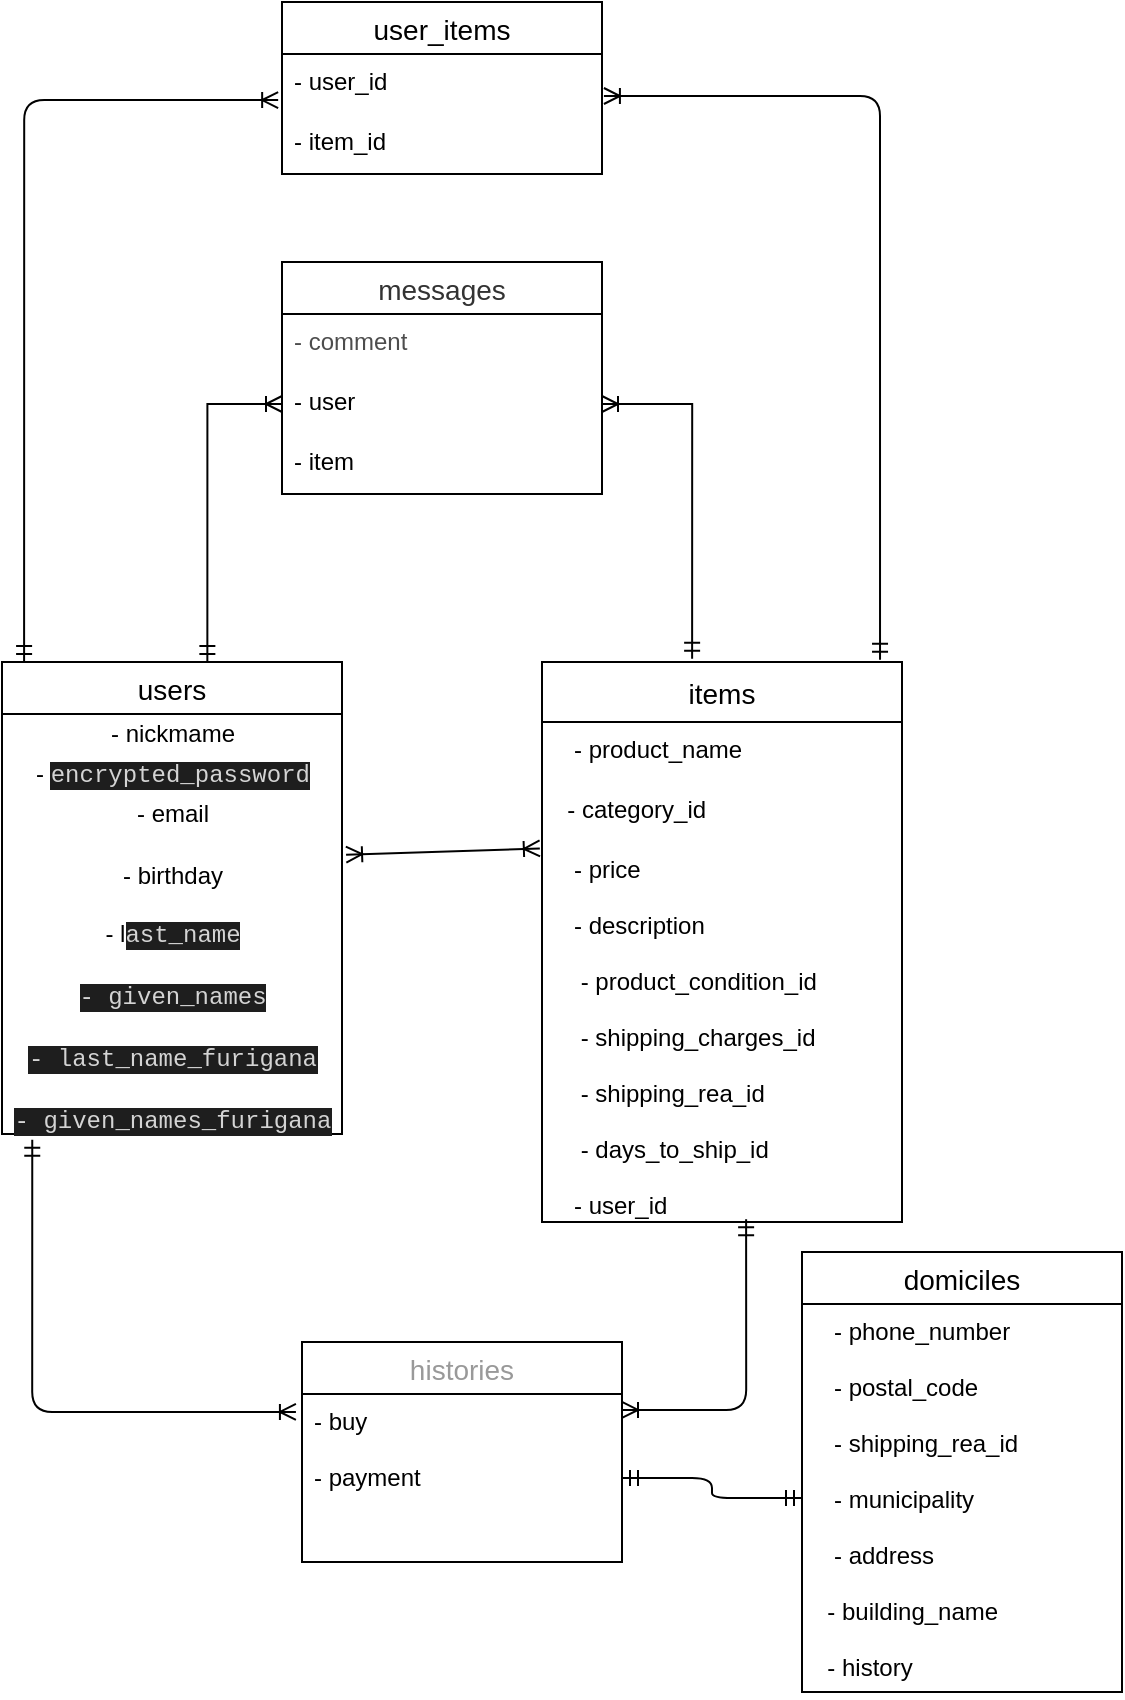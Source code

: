 <mxfile version="14.2.4" type="embed">
    <diagram id="iNz2Ei_-lWCGaTxSvaLR" name="ページ1">
        <mxGraphModel dx="482" dy="1689" grid="1" gridSize="10" guides="1" tooltips="1" connect="0" arrows="1" fold="1" page="1" pageScale="1" pageWidth="827" pageHeight="1169" math="0" shadow="0">
            <root>
                <mxCell id="0"/>
                <mxCell id="1" parent="0"/>
                <mxCell id="2" value="users" style="swimlane;fontStyle=0;childLayout=stackLayout;horizontal=1;startSize=26;horizontalStack=0;resizeParent=1;resizeParentMax=0;resizeLast=0;collapsible=1;marginBottom=0;align=center;fontSize=14;" parent="1" vertex="1">
                    <mxGeometry x="40" y="200" width="170" height="236" as="geometry">
                        <mxRectangle x="40" y="200" width="70" height="26" as="alternateBounds"/>
                    </mxGeometry>
                </mxCell>
                <mxCell id="18" value="- nickmame" style="text;html=1;align=center;verticalAlign=middle;resizable=0;points=[];autosize=1;" parent="2" vertex="1">
                    <mxGeometry y="26" width="170" height="20" as="geometry"/>
                </mxCell>
                <mxCell id="24" value="-&amp;nbsp;&lt;span style=&quot;background-color: rgb(30 , 30 , 30) ; color: rgb(212 , 212 , 212) ; font-family: &amp;#34;menlo&amp;#34; , &amp;#34;monaco&amp;#34; , &amp;#34;courier new&amp;#34; , monospace&quot;&gt;encrypted_password&lt;/span&gt;" style="text;html=1;align=center;verticalAlign=middle;resizable=0;points=[];autosize=1;rotation=0;" parent="2" vertex="1">
                    <mxGeometry y="46" width="170" height="20" as="geometry"/>
                </mxCell>
                <mxCell id="21" value="- email" style="text;html=1;align=center;verticalAlign=middle;resizable=0;points=[];autosize=1;" parent="2" vertex="1">
                    <mxGeometry y="66" width="170" height="20" as="geometry"/>
                </mxCell>
                <mxCell id="40" value="&lt;br&gt;- birthday&lt;br&gt;&lt;br&gt;- l&lt;span style=&quot;background-color: rgb(30 , 30 , 30) ; color: rgb(212 , 212 , 212) ; font-family: &amp;#34;menlo&amp;#34; , &amp;#34;monaco&amp;#34; , &amp;#34;courier new&amp;#34; , monospace&quot;&gt;ast_name&lt;br&gt;&lt;br&gt;-&amp;nbsp;&lt;/span&gt;&lt;span style=&quot;background-color: rgb(30 , 30 , 30) ; color: rgb(212 , 212 , 212) ; font-family: &amp;#34;menlo&amp;#34; , &amp;#34;monaco&amp;#34; , &amp;#34;courier new&amp;#34; , monospace&quot;&gt;given_names&lt;br&gt;&lt;br&gt;-&amp;nbsp;&lt;/span&gt;&lt;span style=&quot;background-color: rgb(30 , 30 , 30) ; color: rgb(212 , 212 , 212) ; font-family: &amp;#34;menlo&amp;#34; , &amp;#34;monaco&amp;#34; , &amp;#34;courier new&amp;#34; , monospace&quot;&gt;last_name_furigana&lt;br&gt;&lt;br&gt;-&amp;nbsp;&lt;/span&gt;&lt;span style=&quot;background-color: rgb(30 , 30 , 30) ; color: rgb(212 , 212 , 212) ; font-family: &amp;#34;menlo&amp;#34; , &amp;#34;monaco&amp;#34; , &amp;#34;courier new&amp;#34; , monospace&quot;&gt;given_names_furigana&lt;/span&gt;" style="text;html=1;align=center;verticalAlign=middle;resizable=0;points=[];autosize=1;" parent="2" vertex="1">
                    <mxGeometry y="86" width="170" height="150" as="geometry"/>
                </mxCell>
                <mxCell id="6" value="items" style="swimlane;fontStyle=0;childLayout=stackLayout;horizontal=1;startSize=30;horizontalStack=0;resizeParent=1;resizeParentMax=0;resizeLast=0;collapsible=1;marginBottom=0;align=center;fontSize=14;" parent="1" vertex="1">
                    <mxGeometry x="310" y="200" width="180" height="280" as="geometry"/>
                </mxCell>
                <mxCell id="7" value="   - product_name" style="text;strokeColor=none;fillColor=none;spacingLeft=4;spacingRight=4;overflow=hidden;rotatable=0;points=[[0,0.5],[1,0.5]];portConstraint=eastwest;fontSize=12;" parent="6" vertex="1">
                    <mxGeometry y="30" width="180" height="30" as="geometry"/>
                </mxCell>
                <mxCell id="8" value="  - category_id" style="text;strokeColor=none;fillColor=none;spacingLeft=4;spacingRight=4;overflow=hidden;rotatable=0;points=[[0,0.5],[1,0.5]];portConstraint=eastwest;fontSize=12;" parent="6" vertex="1">
                    <mxGeometry y="60" width="180" height="30" as="geometry"/>
                </mxCell>
                <mxCell id="9" value="   - price&#10;&#10;   - description&#10;&#10;    - product_condition_id&#10;&#10;    - shipping_charges_id&#10;&#10;    - shipping_rea_id&#10;&#10;    - days_to_ship_id&#10;&#10;   - user_id&#10;" style="text;strokeColor=none;fillColor=none;spacingLeft=4;spacingRight=4;overflow=hidden;rotatable=0;points=[[0,0.5],[1,0.5]];portConstraint=eastwest;fontSize=12;" parent="6" vertex="1">
                    <mxGeometry y="90" width="180" height="190" as="geometry"/>
                </mxCell>
                <mxCell id="10" value="histories" style="swimlane;fontStyle=0;childLayout=stackLayout;horizontal=1;startSize=26;horizontalStack=0;resizeParent=1;resizeParentMax=0;resizeLast=0;collapsible=1;marginBottom=0;align=center;fontSize=14;fontColor=#999999;" parent="1" vertex="1">
                    <mxGeometry x="190" y="540" width="160" height="110" as="geometry"/>
                </mxCell>
                <mxCell id="11" value="- buy&#10;&#10;- payment&#10;" style="text;strokeColor=none;fillColor=none;spacingLeft=4;spacingRight=4;overflow=hidden;rotatable=0;points=[[0,0.5],[1,0.5]];portConstraint=eastwest;fontSize=12;" parent="10" vertex="1">
                    <mxGeometry y="26" width="160" height="84" as="geometry"/>
                </mxCell>
                <mxCell id="14" value="domiciles" style="swimlane;fontStyle=0;childLayout=stackLayout;horizontal=1;startSize=26;horizontalStack=0;resizeParent=1;resizeParentMax=0;resizeLast=0;collapsible=1;marginBottom=0;align=center;fontSize=14;" parent="1" vertex="1">
                    <mxGeometry x="440" y="495" width="160" height="220" as="geometry"/>
                </mxCell>
                <mxCell id="15" value="   - phone_number&#10;&#10;   - postal_code&#10;&#10;   - shipping_rea_id&#10;&#10;   - municipality&#10;&#10;   - address &#10;&#10;  - building_name&#10;&#10;  - history" style="text;strokeColor=none;fillColor=none;spacingLeft=4;spacingRight=4;overflow=hidden;rotatable=0;points=[[0,0.5],[1,0.5]];portConstraint=eastwest;fontSize=12;" parent="14" vertex="1">
                    <mxGeometry y="26" width="160" height="194" as="geometry"/>
                </mxCell>
                <mxCell id="52" value="user_items" style="swimlane;fontStyle=0;childLayout=stackLayout;horizontal=1;startSize=26;horizontalStack=0;resizeParent=1;resizeParentMax=0;resizeLast=0;collapsible=1;marginBottom=0;align=center;fontSize=14;" parent="1" vertex="1">
                    <mxGeometry x="180" y="-130" width="160" height="86" as="geometry"/>
                </mxCell>
                <mxCell id="53" value="- user_id" style="text;strokeColor=none;fillColor=none;spacingLeft=4;spacingRight=4;overflow=hidden;rotatable=0;points=[[0,0.5],[1,0.5]];portConstraint=eastwest;fontSize=12;" parent="52" vertex="1">
                    <mxGeometry y="26" width="160" height="30" as="geometry"/>
                </mxCell>
                <mxCell id="54" value="- item_id" style="text;strokeColor=none;fillColor=none;spacingLeft=4;spacingRight=4;overflow=hidden;rotatable=0;points=[[0,0.5],[1,0.5]];portConstraint=eastwest;fontSize=12;" parent="52" vertex="1">
                    <mxGeometry y="56" width="160" height="30" as="geometry"/>
                </mxCell>
                <mxCell id="56" value="" style="fontSize=12;html=1;endArrow=ERoneToMany;startArrow=ERoneToMany;entryX=-0.006;entryY=0.017;entryDx=0;entryDy=0;entryPerimeter=0;exitX=1.012;exitY=0.069;exitDx=0;exitDy=0;exitPerimeter=0;" parent="1" source="40" target="9" edge="1">
                    <mxGeometry width="100" height="100" relative="1" as="geometry">
                        <mxPoint x="200" y="291" as="sourcePoint"/>
                        <mxPoint x="350" y="180" as="targetPoint"/>
                    </mxGeometry>
                </mxCell>
                <mxCell id="57" value="" style="fontSize=12;html=1;endArrow=ERoneToMany;startArrow=ERmandOne;exitX=0.065;exitY=0;exitDx=0;exitDy=0;exitPerimeter=0;entryX=-0.012;entryY=0.767;entryDx=0;entryDy=0;entryPerimeter=0;edgeStyle=orthogonalEdgeStyle;" parent="1" source="2" target="53" edge="1">
                    <mxGeometry width="100" height="100" relative="1" as="geometry">
                        <mxPoint x="70" y="151" as="sourcePoint"/>
                        <mxPoint x="149" y="40" as="targetPoint"/>
                    </mxGeometry>
                </mxCell>
                <mxCell id="61" value="" style="edgeStyle=orthogonalEdgeStyle;fontSize=12;html=1;endArrow=ERoneToMany;startArrow=ERmandOne;exitX=0.939;exitY=-0.004;exitDx=0;exitDy=0;exitPerimeter=0;entryX=1.006;entryY=0.7;entryDx=0;entryDy=0;entryPerimeter=0;" parent="1" source="6" target="53" edge="1">
                    <mxGeometry width="100" height="100" relative="1" as="geometry">
                        <mxPoint x="140" y="280" as="sourcePoint"/>
                        <mxPoint x="240" y="180" as="targetPoint"/>
                    </mxGeometry>
                </mxCell>
                <mxCell id="62" value="" style="edgeStyle=orthogonalEdgeStyle;fontSize=12;html=1;endArrow=ERmandOne;startArrow=ERmandOne;entryX=0;entryY=0.5;entryDx=0;entryDy=0;" parent="1" source="11" target="15" edge="1">
                    <mxGeometry width="100" height="100" relative="1" as="geometry">
                        <mxPoint x="390" y="470" as="sourcePoint"/>
                        <mxPoint x="390" y="542" as="targetPoint"/>
                    </mxGeometry>
                </mxCell>
                <mxCell id="63" value="" style="edgeStyle=orthogonalEdgeStyle;fontSize=12;html=1;endArrow=ERoneToMany;startArrow=ERmandOne;entryX=1;entryY=0.095;entryDx=0;entryDy=0;entryPerimeter=0;exitX=0.567;exitY=0.993;exitDx=0;exitDy=0;exitPerimeter=0;verticalAlign=top;" parent="1" source="9" target="11" edge="1">
                    <mxGeometry width="100" height="100" relative="1" as="geometry">
                        <mxPoint x="140" y="360" as="sourcePoint"/>
                        <mxPoint x="240" y="260" as="targetPoint"/>
                        <Array as="points">
                            <mxPoint x="412" y="574"/>
                        </Array>
                    </mxGeometry>
                </mxCell>
                <mxCell id="64" value="" style="edgeStyle=orthogonalEdgeStyle;fontSize=12;html=1;endArrow=ERoneToMany;startArrow=ERmandOne;entryX=-0.019;entryY=0.107;entryDx=0;entryDy=0;entryPerimeter=0;exitX=0.089;exitY=1.019;exitDx=0;exitDy=0;exitPerimeter=0;" parent="1" source="40" target="11" edge="1">
                    <mxGeometry width="100" height="100" relative="1" as="geometry">
                        <mxPoint x="50" y="448" as="sourcePoint"/>
                        <mxPoint x="240" y="260" as="targetPoint"/>
                    </mxGeometry>
                </mxCell>
                <mxCell id="67" value="messages" style="swimlane;fontStyle=0;childLayout=stackLayout;horizontal=1;startSize=26;horizontalStack=0;resizeParent=1;resizeParentMax=0;resizeLast=0;collapsible=1;marginBottom=0;align=center;fontSize=14;fontColor=#333333;" parent="1" vertex="1">
                    <mxGeometry x="180" width="160" height="116" as="geometry"/>
                </mxCell>
                <mxCell id="68" value="- comment" style="text;strokeColor=none;fillColor=none;spacingLeft=4;spacingRight=4;overflow=hidden;rotatable=0;points=[[0,0.5],[1,0.5]];portConstraint=eastwest;fontSize=12;fontColor=#4D4D4D;" parent="67" vertex="1">
                    <mxGeometry y="26" width="160" height="30" as="geometry"/>
                </mxCell>
                <mxCell id="69" value="- user" style="text;strokeColor=none;fillColor=none;spacingLeft=4;spacingRight=4;overflow=hidden;rotatable=0;points=[[0,0.5],[1,0.5]];portConstraint=eastwest;fontSize=12;" parent="67" vertex="1">
                    <mxGeometry y="56" width="160" height="30" as="geometry"/>
                </mxCell>
                <mxCell id="70" value="- item" style="text;strokeColor=none;fillColor=none;spacingLeft=4;spacingRight=4;overflow=hidden;rotatable=0;points=[[0,0.5],[1,0.5]];portConstraint=eastwest;fontSize=12;" parent="67" vertex="1">
                    <mxGeometry y="86" width="160" height="30" as="geometry"/>
                </mxCell>
                <mxCell id="71" style="edgeStyle=orthogonalEdgeStyle;rounded=0;orthogonalLoop=1;jettySize=auto;html=1;entryX=0.604;entryY=0;entryDx=0;entryDy=0;entryPerimeter=0;fontColor=#FFFFFF;endArrow=ERmandOne;endFill=0;startArrow=ERoneToMany;startFill=0;" parent="1" source="69" target="2" edge="1">
                    <mxGeometry relative="1" as="geometry"/>
                </mxCell>
                <mxCell id="72" style="edgeStyle=orthogonalEdgeStyle;rounded=0;orthogonalLoop=1;jettySize=auto;html=1;exitX=1;exitY=0.5;exitDx=0;exitDy=0;entryX=0.417;entryY=-0.006;entryDx=0;entryDy=0;entryPerimeter=0;fontColor=#FFFFFF;endArrow=ERmandOne;endFill=0;startArrow=ERoneToMany;startFill=0;" parent="1" source="69" target="6" edge="1">
                    <mxGeometry relative="1" as="geometry"/>
                </mxCell>
            </root>
        </mxGraphModel>
    </diagram>
</mxfile>